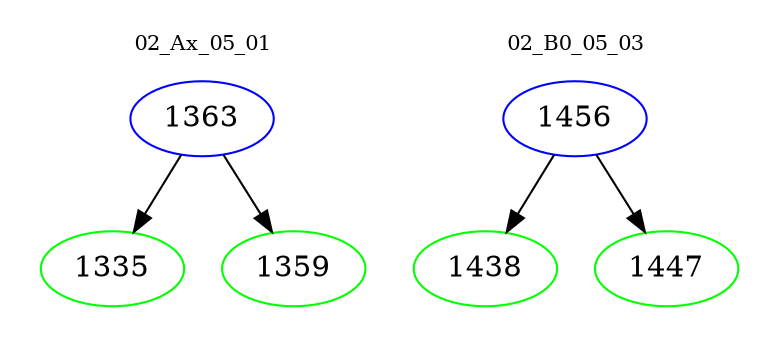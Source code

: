digraph{
subgraph cluster_0 {
color = white
label = "02_Ax_05_01";
fontsize=10;
T0_1363 [label="1363", color="blue"]
T0_1363 -> T0_1335 [color="black"]
T0_1335 [label="1335", color="green"]
T0_1363 -> T0_1359 [color="black"]
T0_1359 [label="1359", color="green"]
}
subgraph cluster_1 {
color = white
label = "02_B0_05_03";
fontsize=10;
T1_1456 [label="1456", color="blue"]
T1_1456 -> T1_1438 [color="black"]
T1_1438 [label="1438", color="green"]
T1_1456 -> T1_1447 [color="black"]
T1_1447 [label="1447", color="green"]
}
}
